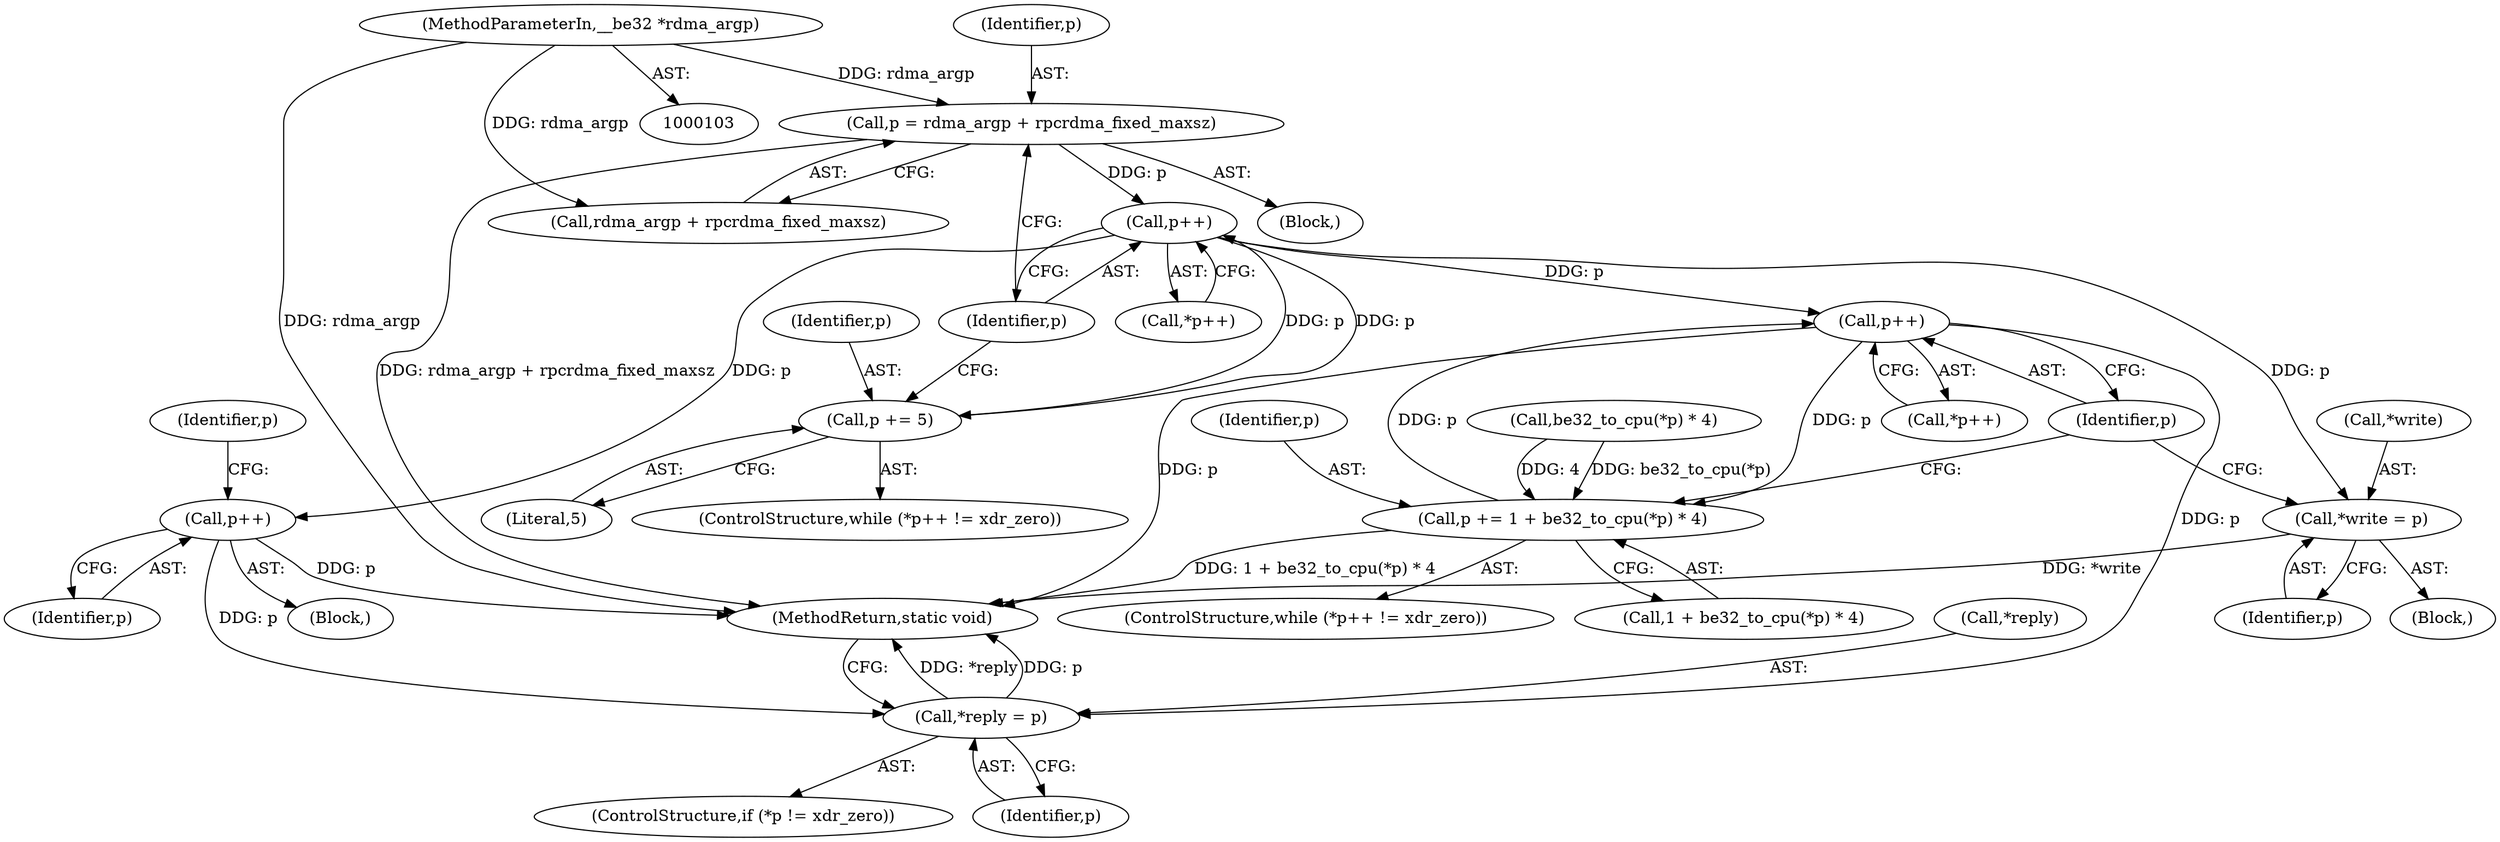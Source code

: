 digraph "0_linux_c70422f760c120480fee4de6c38804c72aa26bc1_37@integer" {
"1000109" [label="(Call,p = rdma_argp + rpcrdma_fixed_maxsz)"];
"1000104" [label="(MethodParameterIn,__be32 *rdma_argp)"];
"1000117" [label="(Call,p++)"];
"1000120" [label="(Call,p += 5)"];
"1000129" [label="(Call,*write = p)"];
"1000136" [label="(Call,p++)"];
"1000139" [label="(Call,p += 1 + be32_to_cpu(*p) * 4)"];
"1000161" [label="(Call,*reply = p)"];
"1000154" [label="(Call,p++)"];
"1000122" [label="(Literal,5)"];
"1000156" [label="(ControlStructure,if (*p != xdr_zero))"];
"1000118" [label="(Identifier,p)"];
"1000141" [label="(Call,1 + be32_to_cpu(*p) * 4)"];
"1000143" [label="(Call,be32_to_cpu(*p) * 4)"];
"1000149" [label="(Block,)"];
"1000155" [label="(Identifier,p)"];
"1000130" [label="(Call,*write)"];
"1000162" [label="(Call,*reply)"];
"1000104" [label="(MethodParameterIn,__be32 *rdma_argp)"];
"1000111" [label="(Call,rdma_argp + rpcrdma_fixed_maxsz)"];
"1000110" [label="(Identifier,p)"];
"1000140" [label="(Identifier,p)"];
"1000135" [label="(Call,*p++)"];
"1000137" [label="(Identifier,p)"];
"1000116" [label="(Call,*p++)"];
"1000107" [label="(Block,)"];
"1000121" [label="(Identifier,p)"];
"1000133" [label="(ControlStructure,while (*p++ != xdr_zero))"];
"1000120" [label="(Call,p += 5)"];
"1000114" [label="(ControlStructure,while (*p++ != xdr_zero))"];
"1000159" [label="(Identifier,p)"];
"1000170" [label="(MethodReturn,static void)"];
"1000161" [label="(Call,*reply = p)"];
"1000136" [label="(Call,p++)"];
"1000117" [label="(Call,p++)"];
"1000164" [label="(Identifier,p)"];
"1000139" [label="(Call,p += 1 + be32_to_cpu(*p) * 4)"];
"1000129" [label="(Call,*write = p)"];
"1000109" [label="(Call,p = rdma_argp + rpcrdma_fixed_maxsz)"];
"1000132" [label="(Identifier,p)"];
"1000128" [label="(Block,)"];
"1000154" [label="(Call,p++)"];
"1000109" -> "1000107"  [label="AST: "];
"1000109" -> "1000111"  [label="CFG: "];
"1000110" -> "1000109"  [label="AST: "];
"1000111" -> "1000109"  [label="AST: "];
"1000118" -> "1000109"  [label="CFG: "];
"1000109" -> "1000170"  [label="DDG: rdma_argp + rpcrdma_fixed_maxsz"];
"1000104" -> "1000109"  [label="DDG: rdma_argp"];
"1000109" -> "1000117"  [label="DDG: p"];
"1000104" -> "1000103"  [label="AST: "];
"1000104" -> "1000170"  [label="DDG: rdma_argp"];
"1000104" -> "1000111"  [label="DDG: rdma_argp"];
"1000117" -> "1000116"  [label="AST: "];
"1000117" -> "1000118"  [label="CFG: "];
"1000118" -> "1000117"  [label="AST: "];
"1000116" -> "1000117"  [label="CFG: "];
"1000120" -> "1000117"  [label="DDG: p"];
"1000117" -> "1000120"  [label="DDG: p"];
"1000117" -> "1000129"  [label="DDG: p"];
"1000117" -> "1000136"  [label="DDG: p"];
"1000117" -> "1000154"  [label="DDG: p"];
"1000120" -> "1000114"  [label="AST: "];
"1000120" -> "1000122"  [label="CFG: "];
"1000121" -> "1000120"  [label="AST: "];
"1000122" -> "1000120"  [label="AST: "];
"1000118" -> "1000120"  [label="CFG: "];
"1000129" -> "1000128"  [label="AST: "];
"1000129" -> "1000132"  [label="CFG: "];
"1000130" -> "1000129"  [label="AST: "];
"1000132" -> "1000129"  [label="AST: "];
"1000137" -> "1000129"  [label="CFG: "];
"1000129" -> "1000170"  [label="DDG: *write"];
"1000136" -> "1000135"  [label="AST: "];
"1000136" -> "1000137"  [label="CFG: "];
"1000137" -> "1000136"  [label="AST: "];
"1000135" -> "1000136"  [label="CFG: "];
"1000136" -> "1000170"  [label="DDG: p"];
"1000139" -> "1000136"  [label="DDG: p"];
"1000136" -> "1000139"  [label="DDG: p"];
"1000136" -> "1000161"  [label="DDG: p"];
"1000139" -> "1000133"  [label="AST: "];
"1000139" -> "1000141"  [label="CFG: "];
"1000140" -> "1000139"  [label="AST: "];
"1000141" -> "1000139"  [label="AST: "];
"1000137" -> "1000139"  [label="CFG: "];
"1000139" -> "1000170"  [label="DDG: 1 + be32_to_cpu(*p) * 4"];
"1000143" -> "1000139"  [label="DDG: be32_to_cpu(*p)"];
"1000143" -> "1000139"  [label="DDG: 4"];
"1000161" -> "1000156"  [label="AST: "];
"1000161" -> "1000164"  [label="CFG: "];
"1000162" -> "1000161"  [label="AST: "];
"1000164" -> "1000161"  [label="AST: "];
"1000170" -> "1000161"  [label="CFG: "];
"1000161" -> "1000170"  [label="DDG: *reply"];
"1000161" -> "1000170"  [label="DDG: p"];
"1000154" -> "1000161"  [label="DDG: p"];
"1000154" -> "1000149"  [label="AST: "];
"1000154" -> "1000155"  [label="CFG: "];
"1000155" -> "1000154"  [label="AST: "];
"1000159" -> "1000154"  [label="CFG: "];
"1000154" -> "1000170"  [label="DDG: p"];
}
